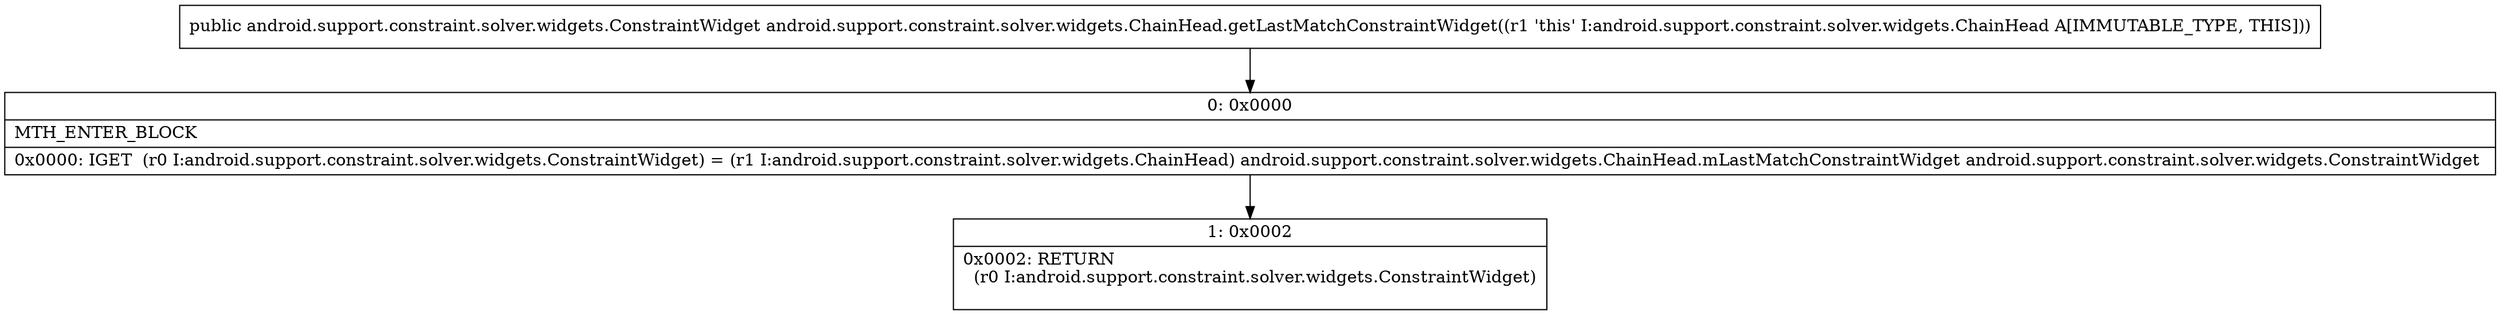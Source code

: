 digraph "CFG forandroid.support.constraint.solver.widgets.ChainHead.getLastMatchConstraintWidget()Landroid\/support\/constraint\/solver\/widgets\/ConstraintWidget;" {
Node_0 [shape=record,label="{0\:\ 0x0000|MTH_ENTER_BLOCK\l|0x0000: IGET  (r0 I:android.support.constraint.solver.widgets.ConstraintWidget) = (r1 I:android.support.constraint.solver.widgets.ChainHead) android.support.constraint.solver.widgets.ChainHead.mLastMatchConstraintWidget android.support.constraint.solver.widgets.ConstraintWidget \l}"];
Node_1 [shape=record,label="{1\:\ 0x0002|0x0002: RETURN  \l  (r0 I:android.support.constraint.solver.widgets.ConstraintWidget)\l \l}"];
MethodNode[shape=record,label="{public android.support.constraint.solver.widgets.ConstraintWidget android.support.constraint.solver.widgets.ChainHead.getLastMatchConstraintWidget((r1 'this' I:android.support.constraint.solver.widgets.ChainHead A[IMMUTABLE_TYPE, THIS])) }"];
MethodNode -> Node_0;
Node_0 -> Node_1;
}

